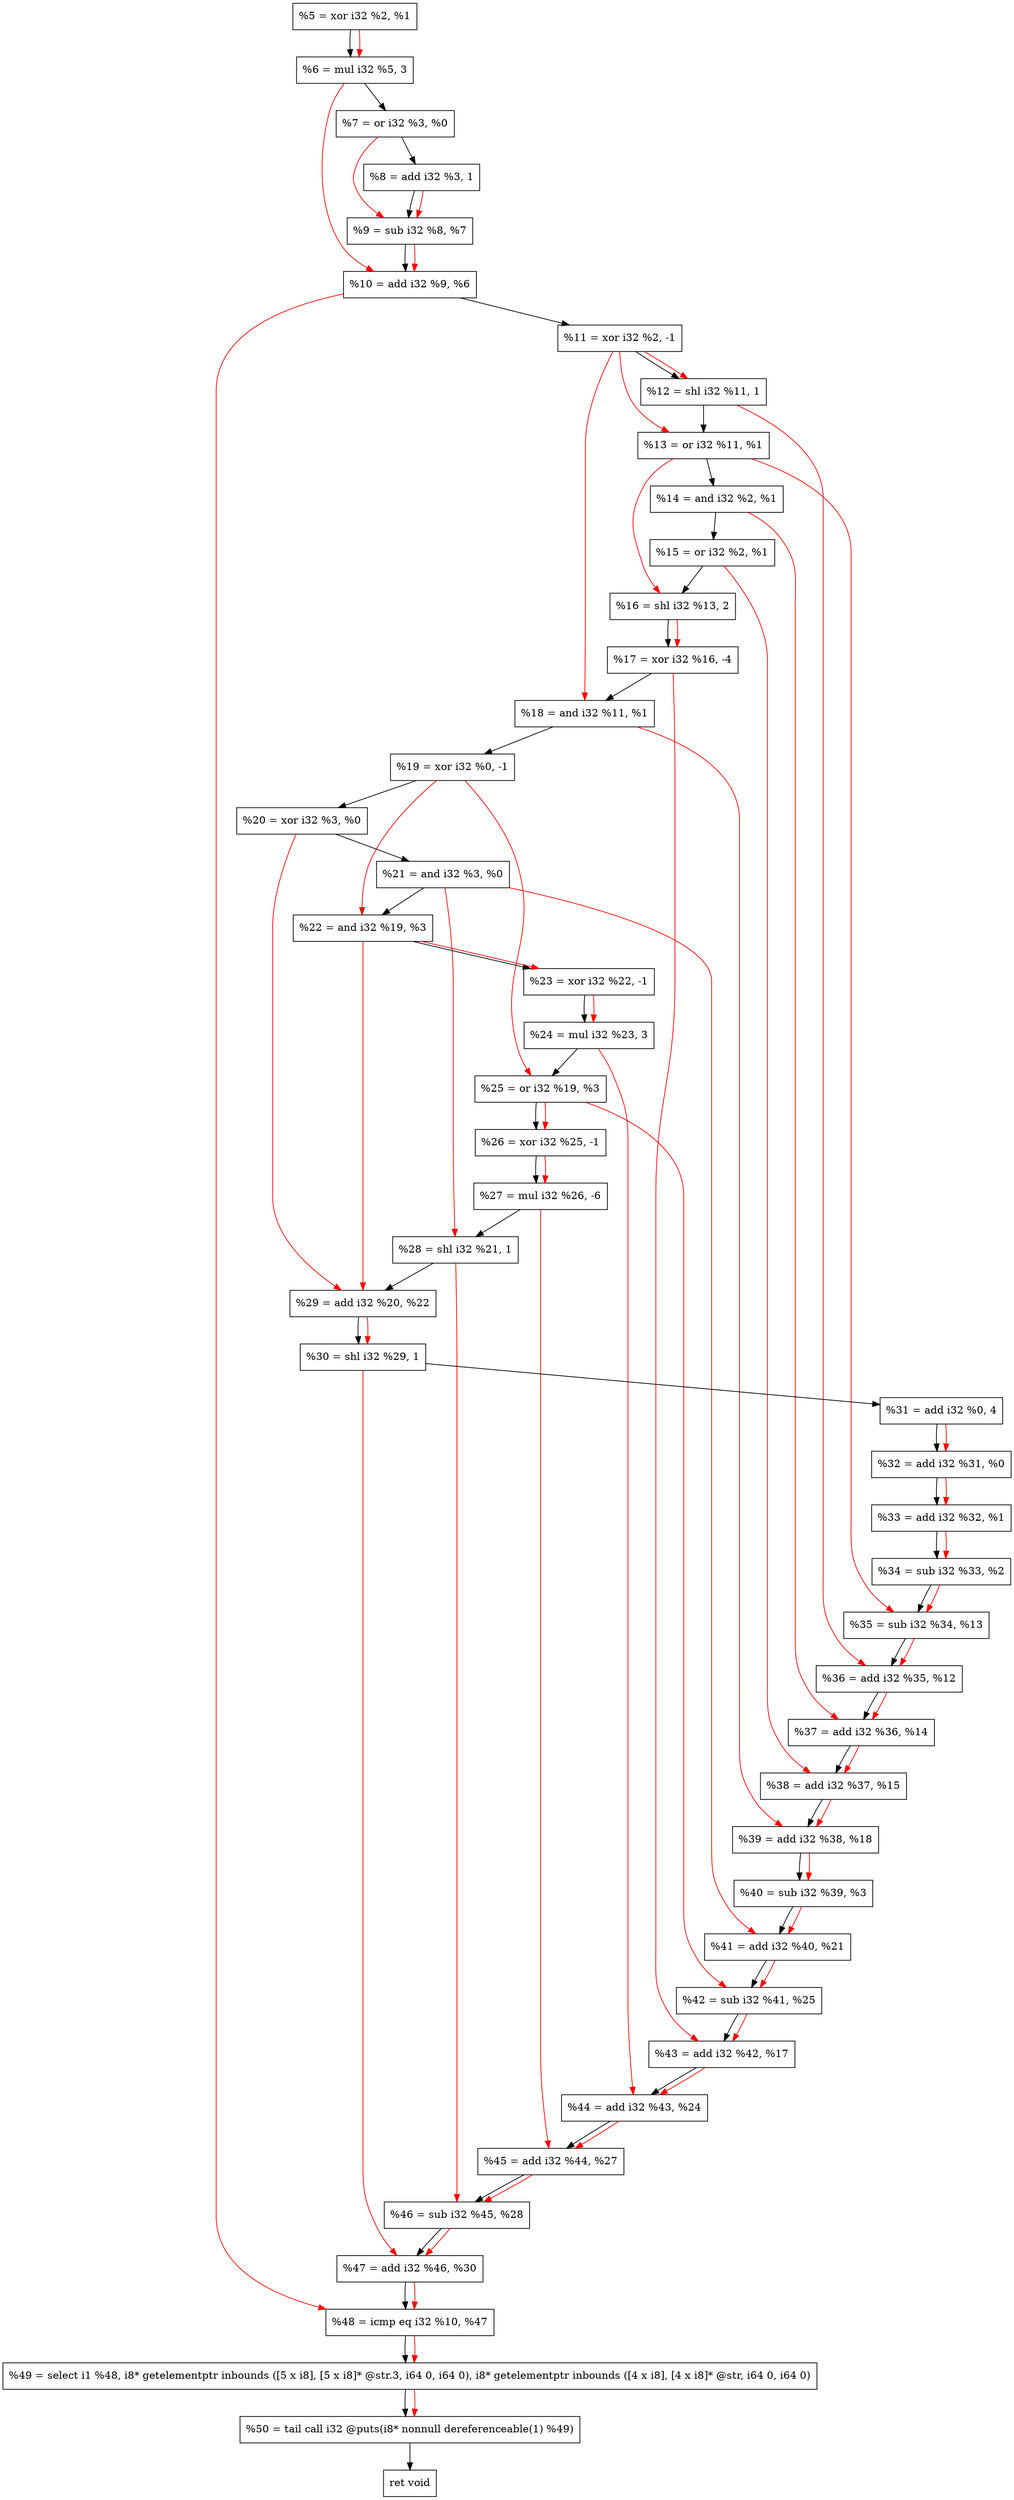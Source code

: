 digraph "DFG for'crackme' function" {
	Node0x1c43ba0[shape=record, label="  %5 = xor i32 %2, %1"];
	Node0x1c44220[shape=record, label="  %6 = mul i32 %5, 3"];
	Node0x1c44290[shape=record, label="  %7 = or i32 %3, %0"];
	Node0x1c44330[shape=record, label="  %8 = add i32 %3, 1"];
	Node0x1c443a0[shape=record, label="  %9 = sub i32 %8, %7"];
	Node0x1c44410[shape=record, label="  %10 = add i32 %9, %6"];
	Node0x1c444b0[shape=record, label="  %11 = xor i32 %2, -1"];
	Node0x1c44520[shape=record, label="  %12 = shl i32 %11, 1"];
	Node0x1c44590[shape=record, label="  %13 = or i32 %11, %1"];
	Node0x1c44600[shape=record, label="  %14 = and i32 %2, %1"];
	Node0x1c44670[shape=record, label="  %15 = or i32 %2, %1"];
	Node0x1c44710[shape=record, label="  %16 = shl i32 %13, 2"];
	Node0x1c447b0[shape=record, label="  %17 = xor i32 %16, -4"];
	Node0x1c44820[shape=record, label="  %18 = and i32 %11, %1"];
	Node0x1c44890[shape=record, label="  %19 = xor i32 %0, -1"];
	Node0x1c44900[shape=record, label="  %20 = xor i32 %3, %0"];
	Node0x1c44970[shape=record, label="  %21 = and i32 %3, %0"];
	Node0x1c449e0[shape=record, label="  %22 = and i32 %19, %3"];
	Node0x1c44a50[shape=record, label="  %23 = xor i32 %22, -1"];
	Node0x1c44ac0[shape=record, label="  %24 = mul i32 %23, 3"];
	Node0x1c44b30[shape=record, label="  %25 = or i32 %19, %3"];
	Node0x1c44ba0[shape=record, label="  %26 = xor i32 %25, -1"];
	Node0x1c44c40[shape=record, label="  %27 = mul i32 %26, -6"];
	Node0x1c44cb0[shape=record, label="  %28 = shl i32 %21, 1"];
	Node0x1c44d20[shape=record, label="  %29 = add i32 %20, %22"];
	Node0x1c44d90[shape=record, label="  %30 = shl i32 %29, 1"];
	Node0x1c44e30[shape=record, label="  %31 = add i32 %0, 4"];
	Node0x1c44ea0[shape=record, label="  %32 = add i32 %31, %0"];
	Node0x1c45120[shape=record, label="  %33 = add i32 %32, %1"];
	Node0x1c45190[shape=record, label="  %34 = sub i32 %33, %2"];
	Node0x1c45200[shape=record, label="  %35 = sub i32 %34, %13"];
	Node0x1c45270[shape=record, label="  %36 = add i32 %35, %12"];
	Node0x1c452e0[shape=record, label="  %37 = add i32 %36, %14"];
	Node0x1c45350[shape=record, label="  %38 = add i32 %37, %15"];
	Node0x1c453c0[shape=record, label="  %39 = add i32 %38, %18"];
	Node0x1c45430[shape=record, label="  %40 = sub i32 %39, %3"];
	Node0x1c454a0[shape=record, label="  %41 = add i32 %40, %21"];
	Node0x1c45510[shape=record, label="  %42 = sub i32 %41, %25"];
	Node0x1c45580[shape=record, label="  %43 = add i32 %42, %17"];
	Node0x1c455f0[shape=record, label="  %44 = add i32 %43, %24"];
	Node0x1c45660[shape=record, label="  %45 = add i32 %44, %27"];
	Node0x1c456d0[shape=record, label="  %46 = sub i32 %45, %28"];
	Node0x1c45740[shape=record, label="  %47 = add i32 %46, %30"];
	Node0x1c457b0[shape=record, label="  %48 = icmp eq i32 %10, %47"];
	Node0x1be4268[shape=record, label="  %49 = select i1 %48, i8* getelementptr inbounds ([5 x i8], [5 x i8]* @str.3, i64 0, i64 0), i8* getelementptr inbounds ([4 x i8], [4 x i8]* @str, i64 0, i64 0)"];
	Node0x1c45c50[shape=record, label="  %50 = tail call i32 @puts(i8* nonnull dereferenceable(1) %49)"];
	Node0x1c45ca0[shape=record, label="  ret void"];
	Node0x1c43ba0 -> Node0x1c44220;
	Node0x1c44220 -> Node0x1c44290;
	Node0x1c44290 -> Node0x1c44330;
	Node0x1c44330 -> Node0x1c443a0;
	Node0x1c443a0 -> Node0x1c44410;
	Node0x1c44410 -> Node0x1c444b0;
	Node0x1c444b0 -> Node0x1c44520;
	Node0x1c44520 -> Node0x1c44590;
	Node0x1c44590 -> Node0x1c44600;
	Node0x1c44600 -> Node0x1c44670;
	Node0x1c44670 -> Node0x1c44710;
	Node0x1c44710 -> Node0x1c447b0;
	Node0x1c447b0 -> Node0x1c44820;
	Node0x1c44820 -> Node0x1c44890;
	Node0x1c44890 -> Node0x1c44900;
	Node0x1c44900 -> Node0x1c44970;
	Node0x1c44970 -> Node0x1c449e0;
	Node0x1c449e0 -> Node0x1c44a50;
	Node0x1c44a50 -> Node0x1c44ac0;
	Node0x1c44ac0 -> Node0x1c44b30;
	Node0x1c44b30 -> Node0x1c44ba0;
	Node0x1c44ba0 -> Node0x1c44c40;
	Node0x1c44c40 -> Node0x1c44cb0;
	Node0x1c44cb0 -> Node0x1c44d20;
	Node0x1c44d20 -> Node0x1c44d90;
	Node0x1c44d90 -> Node0x1c44e30;
	Node0x1c44e30 -> Node0x1c44ea0;
	Node0x1c44ea0 -> Node0x1c45120;
	Node0x1c45120 -> Node0x1c45190;
	Node0x1c45190 -> Node0x1c45200;
	Node0x1c45200 -> Node0x1c45270;
	Node0x1c45270 -> Node0x1c452e0;
	Node0x1c452e0 -> Node0x1c45350;
	Node0x1c45350 -> Node0x1c453c0;
	Node0x1c453c0 -> Node0x1c45430;
	Node0x1c45430 -> Node0x1c454a0;
	Node0x1c454a0 -> Node0x1c45510;
	Node0x1c45510 -> Node0x1c45580;
	Node0x1c45580 -> Node0x1c455f0;
	Node0x1c455f0 -> Node0x1c45660;
	Node0x1c45660 -> Node0x1c456d0;
	Node0x1c456d0 -> Node0x1c45740;
	Node0x1c45740 -> Node0x1c457b0;
	Node0x1c457b0 -> Node0x1be4268;
	Node0x1be4268 -> Node0x1c45c50;
	Node0x1c45c50 -> Node0x1c45ca0;
edge [color=red]
	Node0x1c43ba0 -> Node0x1c44220;
	Node0x1c44330 -> Node0x1c443a0;
	Node0x1c44290 -> Node0x1c443a0;
	Node0x1c443a0 -> Node0x1c44410;
	Node0x1c44220 -> Node0x1c44410;
	Node0x1c444b0 -> Node0x1c44520;
	Node0x1c444b0 -> Node0x1c44590;
	Node0x1c44590 -> Node0x1c44710;
	Node0x1c44710 -> Node0x1c447b0;
	Node0x1c444b0 -> Node0x1c44820;
	Node0x1c44890 -> Node0x1c449e0;
	Node0x1c449e0 -> Node0x1c44a50;
	Node0x1c44a50 -> Node0x1c44ac0;
	Node0x1c44890 -> Node0x1c44b30;
	Node0x1c44b30 -> Node0x1c44ba0;
	Node0x1c44ba0 -> Node0x1c44c40;
	Node0x1c44970 -> Node0x1c44cb0;
	Node0x1c44900 -> Node0x1c44d20;
	Node0x1c449e0 -> Node0x1c44d20;
	Node0x1c44d20 -> Node0x1c44d90;
	Node0x1c44e30 -> Node0x1c44ea0;
	Node0x1c44ea0 -> Node0x1c45120;
	Node0x1c45120 -> Node0x1c45190;
	Node0x1c45190 -> Node0x1c45200;
	Node0x1c44590 -> Node0x1c45200;
	Node0x1c45200 -> Node0x1c45270;
	Node0x1c44520 -> Node0x1c45270;
	Node0x1c45270 -> Node0x1c452e0;
	Node0x1c44600 -> Node0x1c452e0;
	Node0x1c452e0 -> Node0x1c45350;
	Node0x1c44670 -> Node0x1c45350;
	Node0x1c45350 -> Node0x1c453c0;
	Node0x1c44820 -> Node0x1c453c0;
	Node0x1c453c0 -> Node0x1c45430;
	Node0x1c45430 -> Node0x1c454a0;
	Node0x1c44970 -> Node0x1c454a0;
	Node0x1c454a0 -> Node0x1c45510;
	Node0x1c44b30 -> Node0x1c45510;
	Node0x1c45510 -> Node0x1c45580;
	Node0x1c447b0 -> Node0x1c45580;
	Node0x1c45580 -> Node0x1c455f0;
	Node0x1c44ac0 -> Node0x1c455f0;
	Node0x1c455f0 -> Node0x1c45660;
	Node0x1c44c40 -> Node0x1c45660;
	Node0x1c45660 -> Node0x1c456d0;
	Node0x1c44cb0 -> Node0x1c456d0;
	Node0x1c456d0 -> Node0x1c45740;
	Node0x1c44d90 -> Node0x1c45740;
	Node0x1c44410 -> Node0x1c457b0;
	Node0x1c45740 -> Node0x1c457b0;
	Node0x1c457b0 -> Node0x1be4268;
	Node0x1be4268 -> Node0x1c45c50;
}
